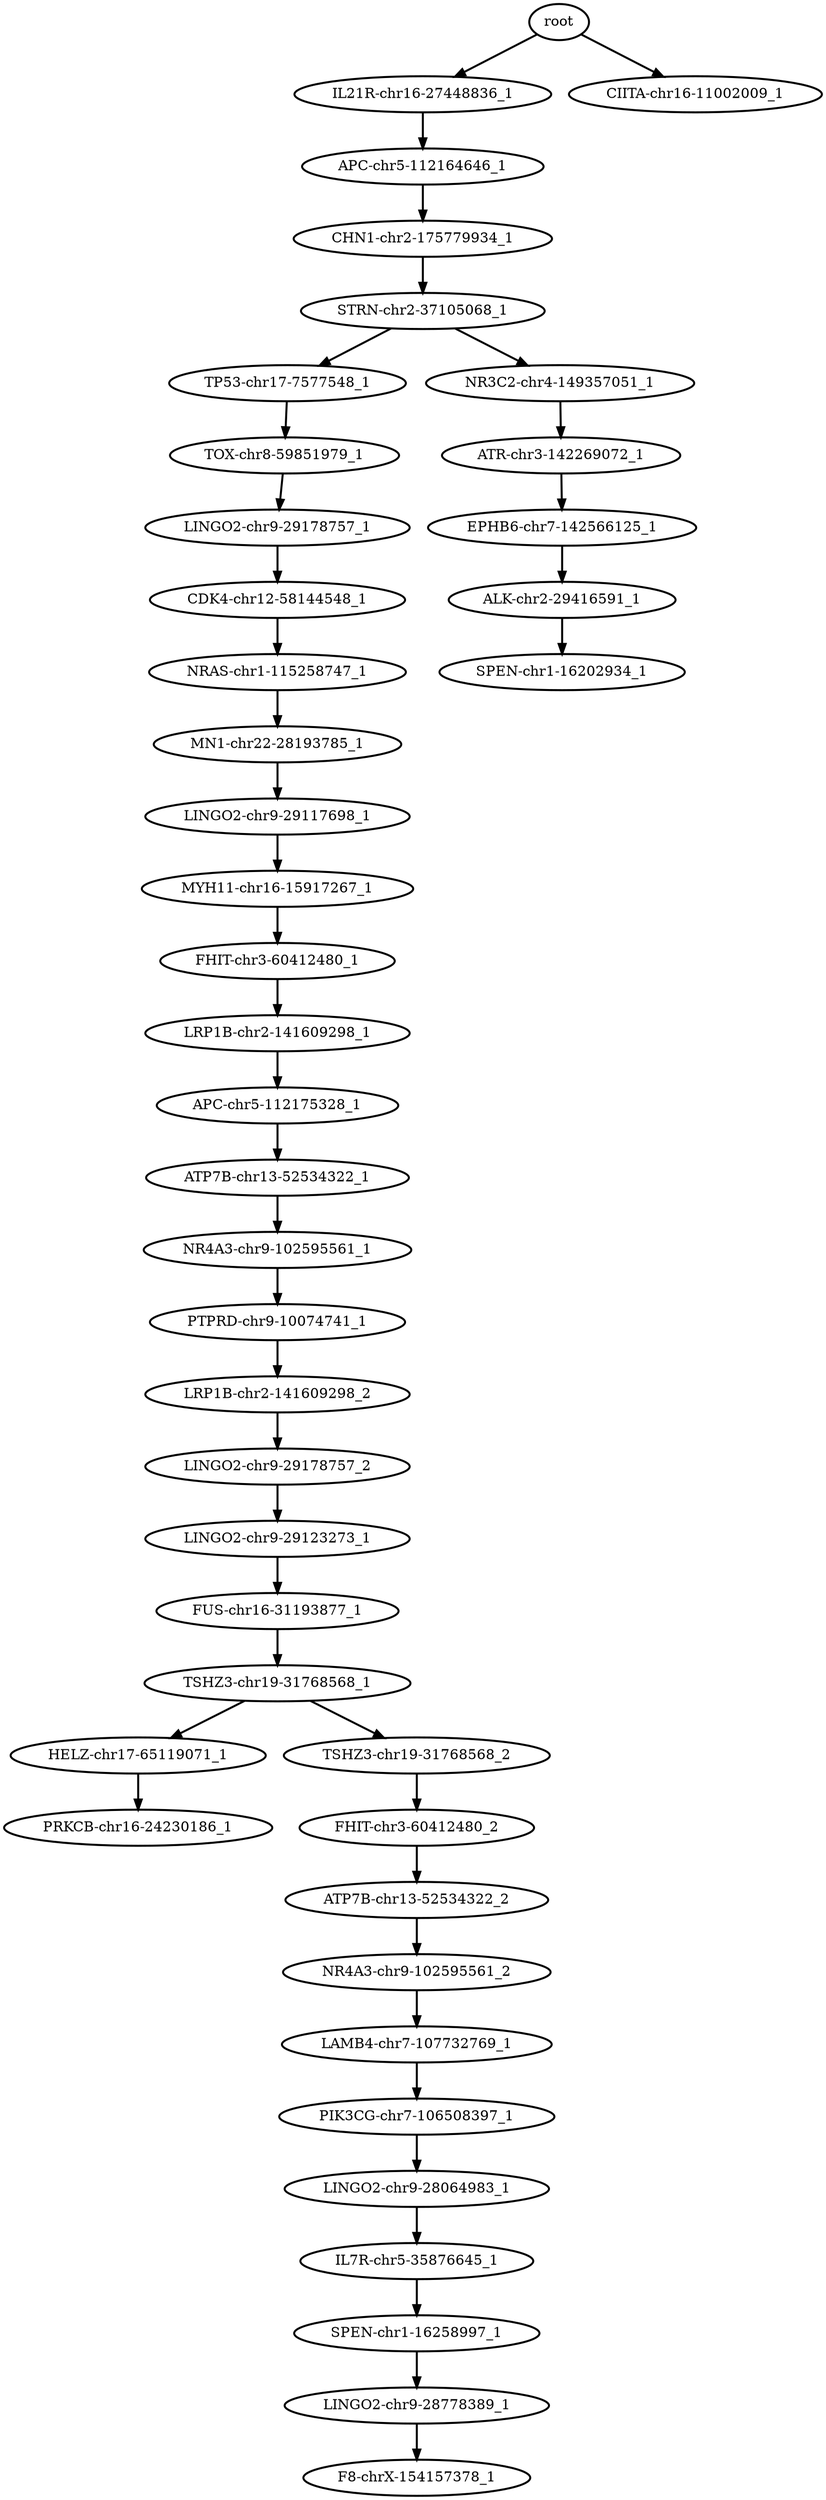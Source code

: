 digraph N {
	overlap="false"
	rankdir="TB"
	0 [label="root", style="bold"];
	1 [label="IL21R-chr16-27448836_1", style="bold"];
	2 [label="APC-chr5-112164646_1", style="bold"];
	3 [label="CHN1-chr2-175779934_1", style="bold"];
	4 [label="STRN-chr2-37105068_1", style="bold"];
	5 [label="TP53-chr17-7577548_1", style="bold"];
	6 [label="TOX-chr8-59851979_1", style="bold"];
	7 [label="LINGO2-chr9-29178757_1", style="bold"];
	8 [label="CDK4-chr12-58144548_1", style="bold"];
	9 [label="NRAS-chr1-115258747_1", style="bold"];
	10 [label="MN1-chr22-28193785_1", style="bold"];
	11 [label="LINGO2-chr9-29117698_1", style="bold"];
	12 [label="MYH11-chr16-15917267_1", style="bold"];
	13 [label="FHIT-chr3-60412480_1", style="bold"];
	14 [label="LRP1B-chr2-141609298_1", style="bold"];
	15 [label="APC-chr5-112175328_1", style="bold"];
	16 [label="ATP7B-chr13-52534322_1", style="bold"];
	17 [label="NR4A3-chr9-102595561_1", style="bold"];
	18 [label="PTPRD-chr9-10074741_1", style="bold"];
	19 [label="LRP1B-chr2-141609298_2", style="bold"];
	20 [label="LINGO2-chr9-29178757_2", style="bold"];
	21 [label="LINGO2-chr9-29123273_1", style="bold"];
	22 [label="FUS-chr16-31193877_1", style="bold"];
	23 [label="TSHZ3-chr19-31768568_1", style="bold"];
	24 [label="HELZ-chr17-65119071_1", style="bold"];
	25 [label="PRKCB-chr16-24230186_1", style="bold"];
	26 [label="TSHZ3-chr19-31768568_2", style="bold"];
	27 [label="FHIT-chr3-60412480_2", style="bold"];
	28 [label="ATP7B-chr13-52534322_2", style="bold"];
	29 [label="NR4A3-chr9-102595561_2", style="bold"];
	30 [label="LAMB4-chr7-107732769_1", style="bold"];
	31 [label="PIK3CG-chr7-106508397_1", style="bold"];
	32 [label="LINGO2-chr9-28064983_1", style="bold"];
	33 [label="IL7R-chr5-35876645_1", style="bold"];
	34 [label="SPEN-chr1-16258997_1", style="bold"];
	35 [label="LINGO2-chr9-28778389_1", style="bold"];
	36 [label="F8-chrX-154157378_1", style="bold"];
	37 [label="NR3C2-chr4-149357051_1", style="bold"];
	38 [label="ATR-chr3-142269072_1", style="bold"];
	39 [label="EPHB6-chr7-142566125_1", style="bold"];
	40 [label="ALK-chr2-29416591_1", style="bold"];
	41 [label="SPEN-chr1-16202934_1", style="bold"];
	42 [label="CIITA-chr16-11002009_1", style="bold"];
	0 -> 1 [style="bold"];
	0 -> 42 [style="bold"];
	1 -> 2 [style="bold"];
	2 -> 3 [style="bold"];
	3 -> 4 [style="bold"];
	4 -> 5 [style="bold"];
	4 -> 37 [style="bold"];
	5 -> 6 [style="bold"];
	6 -> 7 [style="bold"];
	7 -> 8 [style="bold"];
	8 -> 9 [style="bold"];
	9 -> 10 [style="bold"];
	10 -> 11 [style="bold"];
	11 -> 12 [style="bold"];
	12 -> 13 [style="bold"];
	13 -> 14 [style="bold"];
	14 -> 15 [style="bold"];
	15 -> 16 [style="bold"];
	16 -> 17 [style="bold"];
	17 -> 18 [style="bold"];
	18 -> 19 [style="bold"];
	19 -> 20 [style="bold"];
	20 -> 21 [style="bold"];
	21 -> 22 [style="bold"];
	22 -> 23 [style="bold"];
	23 -> 24 [style="bold"];
	23 -> 26 [style="bold"];
	24 -> 25 [style="bold"];
	26 -> 27 [style="bold"];
	27 -> 28 [style="bold"];
	28 -> 29 [style="bold"];
	29 -> 30 [style="bold"];
	30 -> 31 [style="bold"];
	31 -> 32 [style="bold"];
	32 -> 33 [style="bold"];
	33 -> 34 [style="bold"];
	34 -> 35 [style="bold"];
	35 -> 36 [style="bold"];
	37 -> 38 [style="bold"];
	38 -> 39 [style="bold"];
	39 -> 40 [style="bold"];
	40 -> 41 [style="bold"];
}